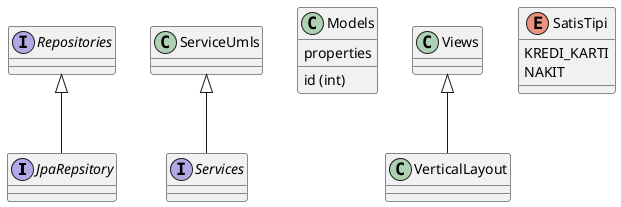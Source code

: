@startuml
'https://plantuml.com/class-diagram

interface JpaRepsitory
interface Services
interface Repositories
class ServiceUmls
class Models
class Views
class VerticalLayout

Repositories <|-- JpaRepsitory


ServiceUmls <|-- Services

Views <|-- VerticalLayout



class Models {
id (int)
properties

}

enum SatisTipi {
KREDI_KARTI
NAKIT
}

@enduml